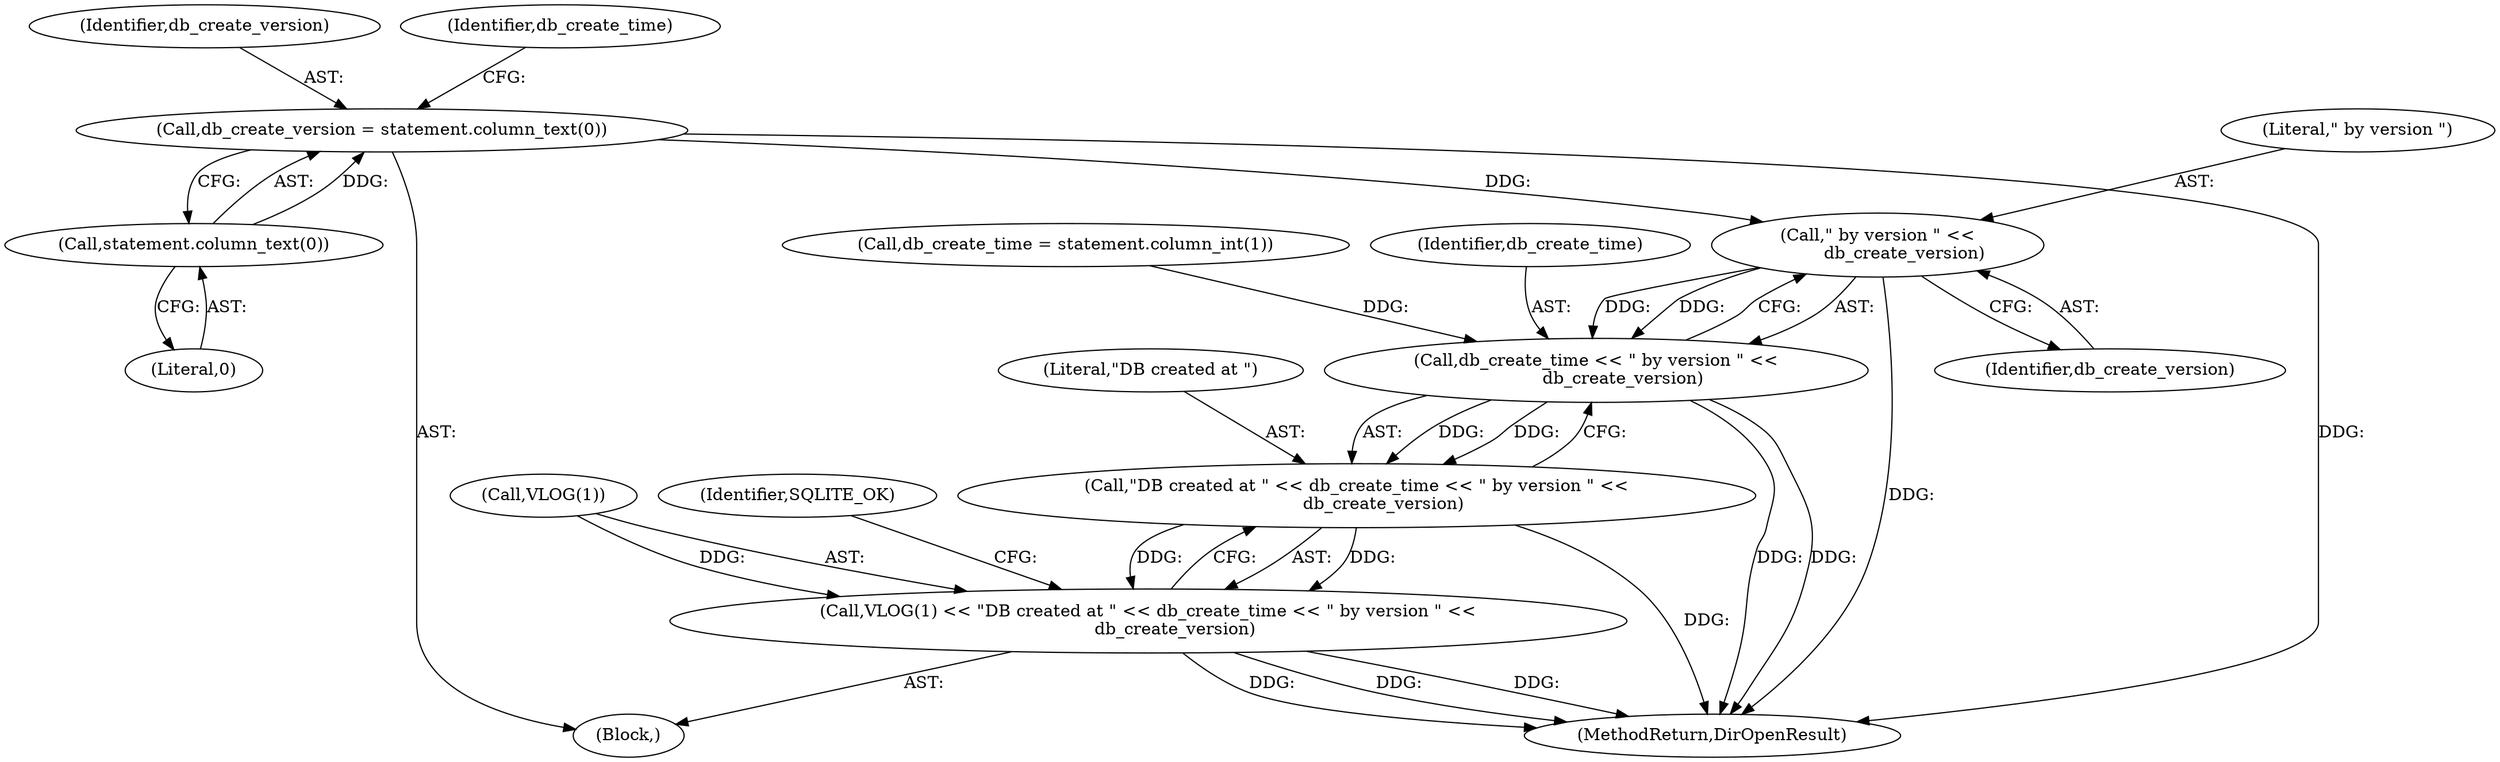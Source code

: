 digraph "0_Chrome_19190765882e272a6a2162c89acdb29110f7e3cf_20@API" {
"1000273" [label="(Call,db_create_version = statement.column_text(0))"];
"1000275" [label="(Call,statement.column_text(0))"];
"1000290" [label="(Call,\" by version \" <<\n          db_create_version)"];
"1000288" [label="(Call,db_create_time << \" by version \" <<\n          db_create_version)"];
"1000286" [label="(Call,\"DB created at \" << db_create_time << \" by version \" <<\n          db_create_version)"];
"1000283" [label="(Call,VLOG(1) << \"DB created at \" << db_create_time << \" by version \" <<\n          db_create_version)"];
"1000295" [label="(Identifier,SQLITE_OK)"];
"1000274" [label="(Identifier,db_create_version)"];
"1000284" [label="(Call,VLOG(1))"];
"1000259" [label="(Block,)"];
"1000288" [label="(Call,db_create_time << \" by version \" <<\n          db_create_version)"];
"1000286" [label="(Call,\"DB created at \" << db_create_time << \" by version \" <<\n          db_create_version)"];
"1000289" [label="(Identifier,db_create_time)"];
"1000278" [label="(Call,db_create_time = statement.column_int(1))"];
"1000276" [label="(Literal,0)"];
"1000287" [label="(Literal,\"DB created at \")"];
"1000279" [label="(Identifier,db_create_time)"];
"1000283" [label="(Call,VLOG(1) << \"DB created at \" << db_create_time << \" by version \" <<\n          db_create_version)"];
"1000292" [label="(Identifier,db_create_version)"];
"1000291" [label="(Literal,\" by version \")"];
"1000304" [label="(MethodReturn,DirOpenResult)"];
"1000273" [label="(Call,db_create_version = statement.column_text(0))"];
"1000275" [label="(Call,statement.column_text(0))"];
"1000290" [label="(Call,\" by version \" <<\n          db_create_version)"];
"1000273" -> "1000259"  [label="AST: "];
"1000273" -> "1000275"  [label="CFG: "];
"1000274" -> "1000273"  [label="AST: "];
"1000275" -> "1000273"  [label="AST: "];
"1000279" -> "1000273"  [label="CFG: "];
"1000273" -> "1000304"  [label="DDG: "];
"1000275" -> "1000273"  [label="DDG: "];
"1000273" -> "1000290"  [label="DDG: "];
"1000275" -> "1000276"  [label="CFG: "];
"1000276" -> "1000275"  [label="AST: "];
"1000290" -> "1000288"  [label="AST: "];
"1000290" -> "1000292"  [label="CFG: "];
"1000291" -> "1000290"  [label="AST: "];
"1000292" -> "1000290"  [label="AST: "];
"1000288" -> "1000290"  [label="CFG: "];
"1000290" -> "1000304"  [label="DDG: "];
"1000290" -> "1000288"  [label="DDG: "];
"1000290" -> "1000288"  [label="DDG: "];
"1000288" -> "1000286"  [label="AST: "];
"1000289" -> "1000288"  [label="AST: "];
"1000286" -> "1000288"  [label="CFG: "];
"1000288" -> "1000304"  [label="DDG: "];
"1000288" -> "1000304"  [label="DDG: "];
"1000288" -> "1000286"  [label="DDG: "];
"1000288" -> "1000286"  [label="DDG: "];
"1000278" -> "1000288"  [label="DDG: "];
"1000286" -> "1000283"  [label="AST: "];
"1000287" -> "1000286"  [label="AST: "];
"1000283" -> "1000286"  [label="CFG: "];
"1000286" -> "1000304"  [label="DDG: "];
"1000286" -> "1000283"  [label="DDG: "];
"1000286" -> "1000283"  [label="DDG: "];
"1000283" -> "1000259"  [label="AST: "];
"1000284" -> "1000283"  [label="AST: "];
"1000295" -> "1000283"  [label="CFG: "];
"1000283" -> "1000304"  [label="DDG: "];
"1000283" -> "1000304"  [label="DDG: "];
"1000283" -> "1000304"  [label="DDG: "];
"1000284" -> "1000283"  [label="DDG: "];
}
